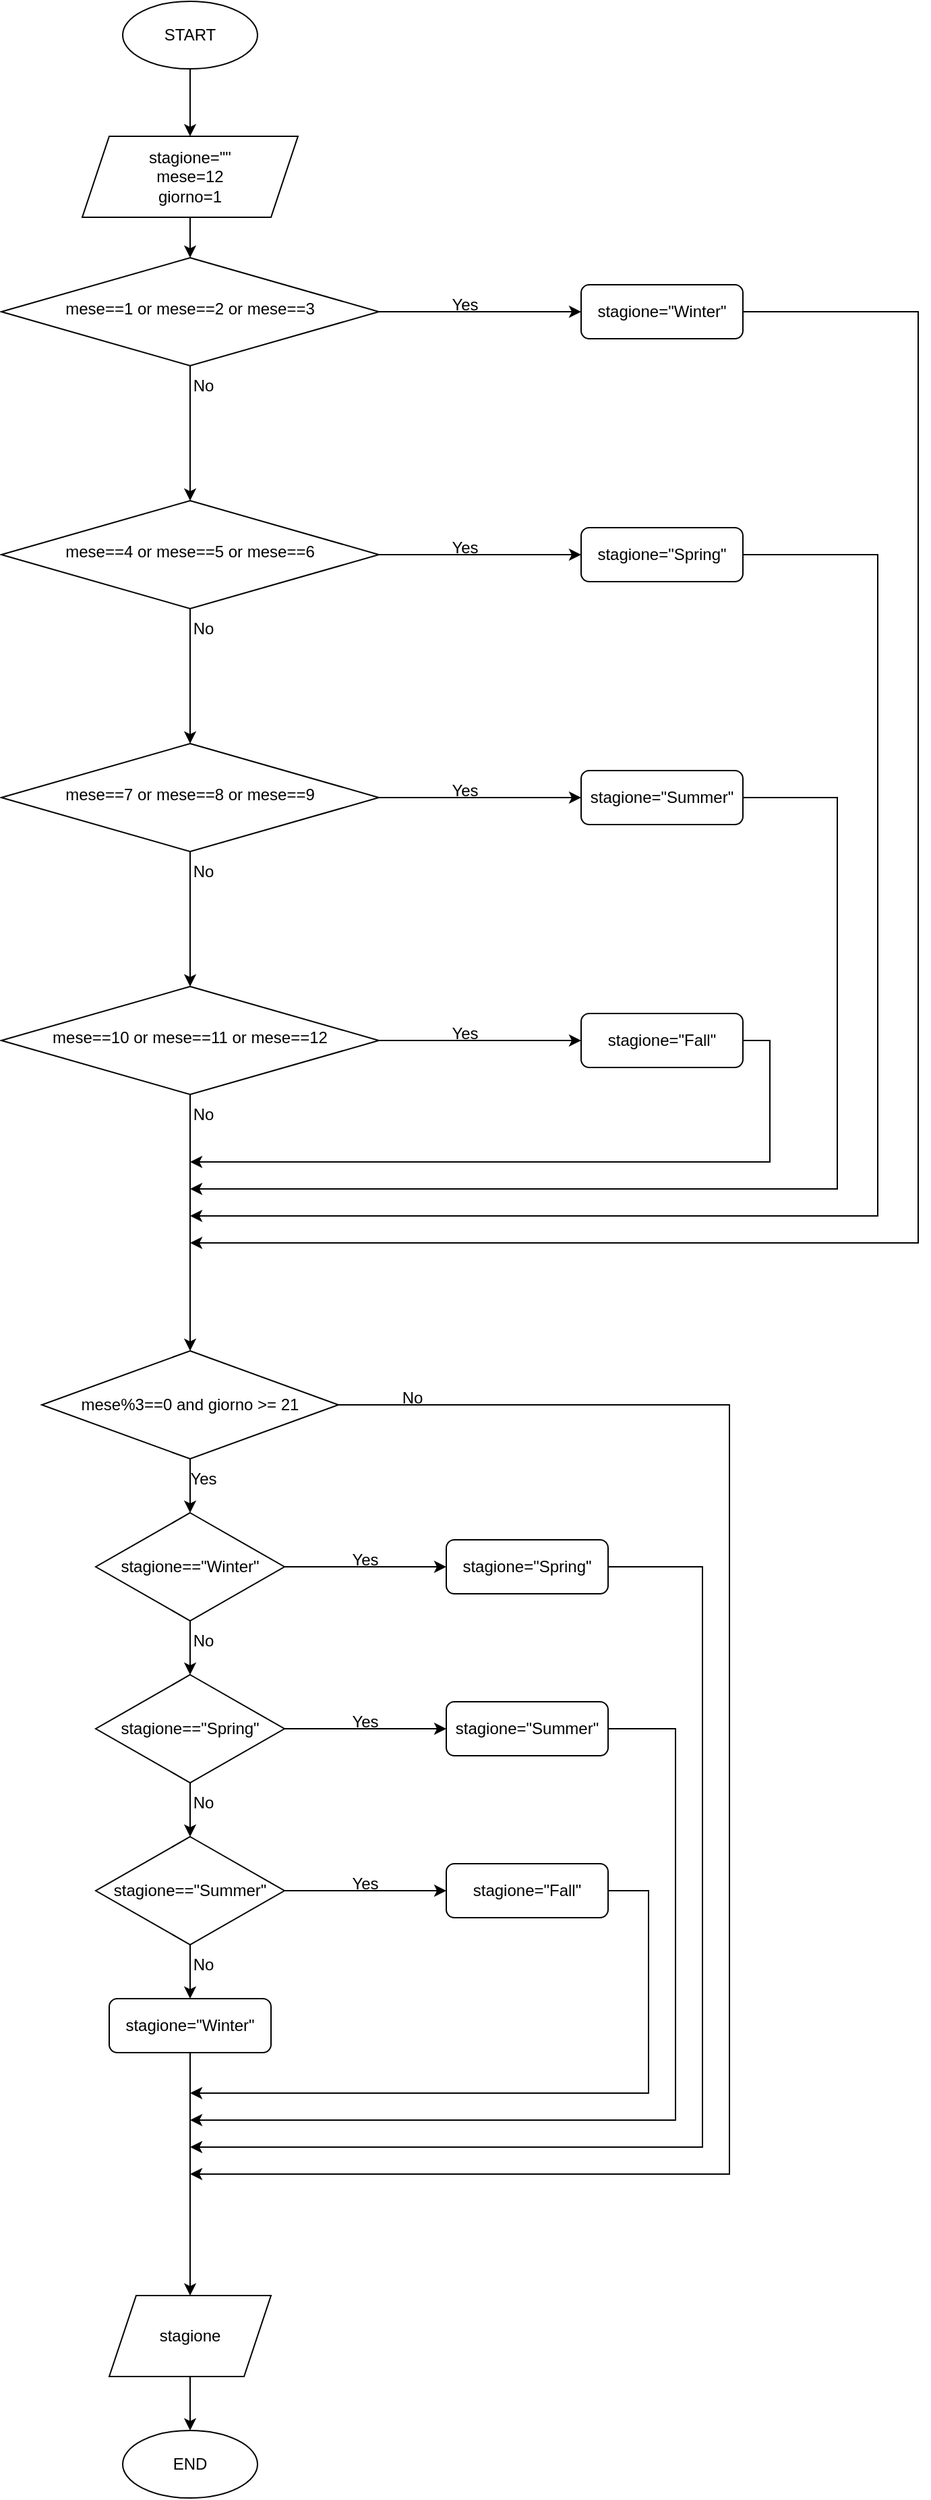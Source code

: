 <mxfile version="20.4.0" type="device"><diagram id="C5RBs43oDa-KdzZeNtuy" name="Page-1"><mxGraphModel dx="2062" dy="1924" grid="1" gridSize="10" guides="1" tooltips="1" connect="1" arrows="1" fold="1" page="1" pageScale="1" pageWidth="827" pageHeight="1169" math="0" shadow="0"><root><mxCell id="WIyWlLk6GJQsqaUBKTNV-0"/><mxCell id="WIyWlLk6GJQsqaUBKTNV-1" parent="WIyWlLk6GJQsqaUBKTNV-0"/><mxCell id="-9E23nB9NI5MWcDZELc0-7" style="edgeStyle=orthogonalEdgeStyle;rounded=0;orthogonalLoop=1;jettySize=auto;html=1;exitX=0.5;exitY=1;exitDx=0;exitDy=0;entryX=0.5;entryY=0;entryDx=0;entryDy=0;" edge="1" parent="WIyWlLk6GJQsqaUBKTNV-1" source="-9E23nB9NI5MWcDZELc0-33" target="WIyWlLk6GJQsqaUBKTNV-6"><mxGeometry relative="1" as="geometry"><mxPoint x="220" y="130" as="sourcePoint"/></mxGeometry></mxCell><mxCell id="-9E23nB9NI5MWcDZELc0-5" style="edgeStyle=orthogonalEdgeStyle;rounded=0;orthogonalLoop=1;jettySize=auto;html=1;exitX=0.5;exitY=1;exitDx=0;exitDy=0;entryX=0.5;entryY=0;entryDx=0;entryDy=0;" edge="1" parent="WIyWlLk6GJQsqaUBKTNV-1" source="WIyWlLk6GJQsqaUBKTNV-6"><mxGeometry relative="1" as="geometry"><mxPoint x="220" y="290" as="targetPoint"/></mxGeometry></mxCell><mxCell id="-9E23nB9NI5MWcDZELc0-6" style="edgeStyle=orthogonalEdgeStyle;rounded=0;orthogonalLoop=1;jettySize=auto;html=1;exitX=1;exitY=0.5;exitDx=0;exitDy=0;entryX=0;entryY=0.5;entryDx=0;entryDy=0;" edge="1" parent="WIyWlLk6GJQsqaUBKTNV-1" source="WIyWlLk6GJQsqaUBKTNV-6" target="WIyWlLk6GJQsqaUBKTNV-7"><mxGeometry relative="1" as="geometry"/></mxCell><mxCell id="WIyWlLk6GJQsqaUBKTNV-6" value="mese==1 or mese==2 or mese==3" style="rhombus;whiteSpace=wrap;html=1;shadow=0;fontFamily=Helvetica;fontSize=12;align=center;strokeWidth=1;spacing=6;spacingTop=-4;" parent="WIyWlLk6GJQsqaUBKTNV-1" vertex="1"><mxGeometry x="80" y="110" width="280" height="80" as="geometry"/></mxCell><mxCell id="-9E23nB9NI5MWcDZELc0-65" style="edgeStyle=orthogonalEdgeStyle;rounded=0;orthogonalLoop=1;jettySize=auto;html=1;exitX=1;exitY=0.5;exitDx=0;exitDy=0;" edge="1" parent="WIyWlLk6GJQsqaUBKTNV-1" source="WIyWlLk6GJQsqaUBKTNV-7"><mxGeometry relative="1" as="geometry"><mxPoint x="220" y="840" as="targetPoint"/><Array as="points"><mxPoint x="760" y="150"/><mxPoint x="760" y="840"/></Array></mxGeometry></mxCell><mxCell id="WIyWlLk6GJQsqaUBKTNV-7" value="stagione=&quot;Winter&quot;" style="rounded=1;whiteSpace=wrap;html=1;fontSize=12;glass=0;strokeWidth=1;shadow=0;" parent="WIyWlLk6GJQsqaUBKTNV-1" vertex="1"><mxGeometry x="510" y="130" width="120" height="40" as="geometry"/></mxCell><mxCell id="-9E23nB9NI5MWcDZELc0-1" style="edgeStyle=orthogonalEdgeStyle;rounded=0;orthogonalLoop=1;jettySize=auto;html=1;entryX=0.5;entryY=0;entryDx=0;entryDy=0;" edge="1" parent="WIyWlLk6GJQsqaUBKTNV-1" source="-9E23nB9NI5MWcDZELc0-0"><mxGeometry relative="1" as="geometry"><mxPoint x="220" y="20" as="targetPoint"/></mxGeometry></mxCell><mxCell id="-9E23nB9NI5MWcDZELc0-0" value="START" style="ellipse;whiteSpace=wrap;html=1;" vertex="1" parent="WIyWlLk6GJQsqaUBKTNV-1"><mxGeometry x="170" y="-80" width="100" height="50" as="geometry"/></mxCell><mxCell id="-9E23nB9NI5MWcDZELc0-8" value="Yes" style="text;html=1;strokeColor=none;fillColor=none;align=center;verticalAlign=middle;whiteSpace=wrap;rounded=0;" vertex="1" parent="WIyWlLk6GJQsqaUBKTNV-1"><mxGeometry x="414" y="140" width="20" height="10" as="geometry"/></mxCell><mxCell id="-9E23nB9NI5MWcDZELc0-9" value="No" style="text;html=1;strokeColor=none;fillColor=none;align=center;verticalAlign=middle;whiteSpace=wrap;rounded=0;" vertex="1" parent="WIyWlLk6GJQsqaUBKTNV-1"><mxGeometry x="220" y="200" width="20" height="10" as="geometry"/></mxCell><mxCell id="-9E23nB9NI5MWcDZELc0-33" value="&lt;div&gt;stagione=&quot;&quot;&lt;/div&gt;&lt;div&gt;mese=12&lt;/div&gt;&lt;div&gt;giorno=1&lt;br&gt;&lt;/div&gt;" style="shape=parallelogram;perimeter=parallelogramPerimeter;whiteSpace=wrap;html=1;fixedSize=1;" vertex="1" parent="WIyWlLk6GJQsqaUBKTNV-1"><mxGeometry x="140" y="20" width="160" height="60" as="geometry"/></mxCell><mxCell id="-9E23nB9NI5MWcDZELc0-35" style="edgeStyle=orthogonalEdgeStyle;rounded=0;orthogonalLoop=1;jettySize=auto;html=1;exitX=0.5;exitY=1;exitDx=0;exitDy=0;entryX=0.5;entryY=0;entryDx=0;entryDy=0;" edge="1" parent="WIyWlLk6GJQsqaUBKTNV-1" source="-9E23nB9NI5MWcDZELc0-37"><mxGeometry relative="1" as="geometry"><mxPoint x="220" y="470" as="targetPoint"/></mxGeometry></mxCell><mxCell id="-9E23nB9NI5MWcDZELc0-36" style="edgeStyle=orthogonalEdgeStyle;rounded=0;orthogonalLoop=1;jettySize=auto;html=1;exitX=1;exitY=0.5;exitDx=0;exitDy=0;entryX=0;entryY=0.5;entryDx=0;entryDy=0;" edge="1" parent="WIyWlLk6GJQsqaUBKTNV-1" source="-9E23nB9NI5MWcDZELc0-37" target="-9E23nB9NI5MWcDZELc0-39"><mxGeometry relative="1" as="geometry"/></mxCell><mxCell id="-9E23nB9NI5MWcDZELc0-37" value="mese==4 or mese==5 or mese==6" style="rhombus;whiteSpace=wrap;html=1;shadow=0;fontFamily=Helvetica;fontSize=12;align=center;strokeWidth=1;spacing=6;spacingTop=-4;" vertex="1" parent="WIyWlLk6GJQsqaUBKTNV-1"><mxGeometry x="80" y="290" width="280" height="80" as="geometry"/></mxCell><mxCell id="-9E23nB9NI5MWcDZELc0-64" style="edgeStyle=orthogonalEdgeStyle;rounded=0;orthogonalLoop=1;jettySize=auto;html=1;exitX=1;exitY=0.5;exitDx=0;exitDy=0;" edge="1" parent="WIyWlLk6GJQsqaUBKTNV-1" source="-9E23nB9NI5MWcDZELc0-39"><mxGeometry relative="1" as="geometry"><mxPoint x="220" y="820" as="targetPoint"/><Array as="points"><mxPoint x="730" y="330"/><mxPoint x="730" y="820"/></Array></mxGeometry></mxCell><mxCell id="-9E23nB9NI5MWcDZELc0-39" value="stagione=&quot;Spring&quot;" style="rounded=1;whiteSpace=wrap;html=1;fontSize=12;glass=0;strokeWidth=1;shadow=0;" vertex="1" parent="WIyWlLk6GJQsqaUBKTNV-1"><mxGeometry x="510" y="310" width="120" height="40" as="geometry"/></mxCell><mxCell id="-9E23nB9NI5MWcDZELc0-40" value="Yes" style="text;html=1;strokeColor=none;fillColor=none;align=center;verticalAlign=middle;whiteSpace=wrap;rounded=0;" vertex="1" parent="WIyWlLk6GJQsqaUBKTNV-1"><mxGeometry x="414" y="320" width="20" height="10" as="geometry"/></mxCell><mxCell id="-9E23nB9NI5MWcDZELc0-41" value="No" style="text;html=1;strokeColor=none;fillColor=none;align=center;verticalAlign=middle;whiteSpace=wrap;rounded=0;" vertex="1" parent="WIyWlLk6GJQsqaUBKTNV-1"><mxGeometry x="220" y="380" width="20" height="10" as="geometry"/></mxCell><mxCell id="-9E23nB9NI5MWcDZELc0-42" style="edgeStyle=orthogonalEdgeStyle;rounded=0;orthogonalLoop=1;jettySize=auto;html=1;exitX=0.5;exitY=1;exitDx=0;exitDy=0;entryX=0.5;entryY=0;entryDx=0;entryDy=0;" edge="1" parent="WIyWlLk6GJQsqaUBKTNV-1" source="-9E23nB9NI5MWcDZELc0-44"><mxGeometry relative="1" as="geometry"><mxPoint x="220" y="650" as="targetPoint"/></mxGeometry></mxCell><mxCell id="-9E23nB9NI5MWcDZELc0-43" style="edgeStyle=orthogonalEdgeStyle;rounded=0;orthogonalLoop=1;jettySize=auto;html=1;exitX=1;exitY=0.5;exitDx=0;exitDy=0;entryX=0;entryY=0.5;entryDx=0;entryDy=0;" edge="1" parent="WIyWlLk6GJQsqaUBKTNV-1" source="-9E23nB9NI5MWcDZELc0-44" target="-9E23nB9NI5MWcDZELc0-46"><mxGeometry relative="1" as="geometry"/></mxCell><mxCell id="-9E23nB9NI5MWcDZELc0-44" value="mese==7 or mese==8 or mese==9" style="rhombus;whiteSpace=wrap;html=1;shadow=0;fontFamily=Helvetica;fontSize=12;align=center;strokeWidth=1;spacing=6;spacingTop=-4;" vertex="1" parent="WIyWlLk6GJQsqaUBKTNV-1"><mxGeometry x="80" y="470" width="280" height="80" as="geometry"/></mxCell><mxCell id="-9E23nB9NI5MWcDZELc0-62" style="edgeStyle=orthogonalEdgeStyle;rounded=0;orthogonalLoop=1;jettySize=auto;html=1;exitX=1;exitY=0.5;exitDx=0;exitDy=0;" edge="1" parent="WIyWlLk6GJQsqaUBKTNV-1" source="-9E23nB9NI5MWcDZELc0-46"><mxGeometry relative="1" as="geometry"><mxPoint x="220" y="800" as="targetPoint"/><Array as="points"><mxPoint x="700" y="510"/><mxPoint x="700" y="800"/></Array></mxGeometry></mxCell><mxCell id="-9E23nB9NI5MWcDZELc0-46" value="stagione=&quot;Summer&quot;" style="rounded=1;whiteSpace=wrap;html=1;fontSize=12;glass=0;strokeWidth=1;shadow=0;" vertex="1" parent="WIyWlLk6GJQsqaUBKTNV-1"><mxGeometry x="510" y="490" width="120" height="40" as="geometry"/></mxCell><mxCell id="-9E23nB9NI5MWcDZELc0-47" value="Yes" style="text;html=1;strokeColor=none;fillColor=none;align=center;verticalAlign=middle;whiteSpace=wrap;rounded=0;" vertex="1" parent="WIyWlLk6GJQsqaUBKTNV-1"><mxGeometry x="414" y="500" width="20" height="10" as="geometry"/></mxCell><mxCell id="-9E23nB9NI5MWcDZELc0-48" value="No" style="text;html=1;strokeColor=none;fillColor=none;align=center;verticalAlign=middle;whiteSpace=wrap;rounded=0;" vertex="1" parent="WIyWlLk6GJQsqaUBKTNV-1"><mxGeometry x="220" y="560" width="20" height="10" as="geometry"/></mxCell><mxCell id="-9E23nB9NI5MWcDZELc0-49" style="edgeStyle=orthogonalEdgeStyle;rounded=0;orthogonalLoop=1;jettySize=auto;html=1;exitX=0.5;exitY=1;exitDx=0;exitDy=0;" edge="1" parent="WIyWlLk6GJQsqaUBKTNV-1" source="-9E23nB9NI5MWcDZELc0-51"><mxGeometry relative="1" as="geometry"><mxPoint x="220" y="920" as="targetPoint"/></mxGeometry></mxCell><mxCell id="-9E23nB9NI5MWcDZELc0-50" style="edgeStyle=orthogonalEdgeStyle;rounded=0;orthogonalLoop=1;jettySize=auto;html=1;exitX=1;exitY=0.5;exitDx=0;exitDy=0;entryX=0;entryY=0.5;entryDx=0;entryDy=0;" edge="1" parent="WIyWlLk6GJQsqaUBKTNV-1" source="-9E23nB9NI5MWcDZELc0-51" target="-9E23nB9NI5MWcDZELc0-53"><mxGeometry relative="1" as="geometry"/></mxCell><mxCell id="-9E23nB9NI5MWcDZELc0-51" value="mese==10 or mese==11 or mese==12" style="rhombus;whiteSpace=wrap;html=1;shadow=0;fontFamily=Helvetica;fontSize=12;align=center;strokeWidth=1;spacing=6;spacingTop=-4;" vertex="1" parent="WIyWlLk6GJQsqaUBKTNV-1"><mxGeometry x="80" y="650" width="280" height="80" as="geometry"/></mxCell><mxCell id="-9E23nB9NI5MWcDZELc0-52" style="edgeStyle=orthogonalEdgeStyle;rounded=0;orthogonalLoop=1;jettySize=auto;html=1;exitX=1;exitY=0.5;exitDx=0;exitDy=0;" edge="1" parent="WIyWlLk6GJQsqaUBKTNV-1" source="-9E23nB9NI5MWcDZELc0-53"><mxGeometry relative="1" as="geometry"><mxPoint x="220" y="780" as="targetPoint"/><Array as="points"><mxPoint x="650" y="690"/><mxPoint x="650" y="780"/></Array></mxGeometry></mxCell><mxCell id="-9E23nB9NI5MWcDZELc0-53" value="stagione=&quot;Fall&quot;" style="rounded=1;whiteSpace=wrap;html=1;fontSize=12;glass=0;strokeWidth=1;shadow=0;" vertex="1" parent="WIyWlLk6GJQsqaUBKTNV-1"><mxGeometry x="510" y="670" width="120" height="40" as="geometry"/></mxCell><mxCell id="-9E23nB9NI5MWcDZELc0-54" value="Yes" style="text;html=1;strokeColor=none;fillColor=none;align=center;verticalAlign=middle;whiteSpace=wrap;rounded=0;" vertex="1" parent="WIyWlLk6GJQsqaUBKTNV-1"><mxGeometry x="414" y="680" width="20" height="10" as="geometry"/></mxCell><mxCell id="-9E23nB9NI5MWcDZELc0-55" value="No" style="text;html=1;strokeColor=none;fillColor=none;align=center;verticalAlign=middle;whiteSpace=wrap;rounded=0;" vertex="1" parent="WIyWlLk6GJQsqaUBKTNV-1"><mxGeometry x="220" y="740" width="20" height="10" as="geometry"/></mxCell><mxCell id="-9E23nB9NI5MWcDZELc0-67" style="edgeStyle=orthogonalEdgeStyle;rounded=0;orthogonalLoop=1;jettySize=auto;html=1;exitX=0.5;exitY=1;exitDx=0;exitDy=0;entryX=0.5;entryY=0;entryDx=0;entryDy=0;" edge="1" parent="WIyWlLk6GJQsqaUBKTNV-1" source="-9E23nB9NI5MWcDZELc0-57" target="-9E23nB9NI5MWcDZELc0-66"><mxGeometry relative="1" as="geometry"/></mxCell><mxCell id="-9E23nB9NI5MWcDZELc0-102" style="edgeStyle=orthogonalEdgeStyle;rounded=0;orthogonalLoop=1;jettySize=auto;html=1;exitX=1;exitY=0.5;exitDx=0;exitDy=0;" edge="1" parent="WIyWlLk6GJQsqaUBKTNV-1" source="-9E23nB9NI5MWcDZELc0-57"><mxGeometry relative="1" as="geometry"><mxPoint x="220" y="1530" as="targetPoint"/><Array as="points"><mxPoint x="620" y="960"/><mxPoint x="620" y="1530"/></Array></mxGeometry></mxCell><mxCell id="-9E23nB9NI5MWcDZELc0-57" value="mese%3==0 and giorno &amp;gt;= 21" style="rhombus;whiteSpace=wrap;html=1;" vertex="1" parent="WIyWlLk6GJQsqaUBKTNV-1"><mxGeometry x="110" y="920" width="220" height="80" as="geometry"/></mxCell><mxCell id="-9E23nB9NI5MWcDZELc0-60" value="No" style="text;html=1;strokeColor=none;fillColor=none;align=center;verticalAlign=middle;whiteSpace=wrap;rounded=0;" vertex="1" parent="WIyWlLk6GJQsqaUBKTNV-1"><mxGeometry x="375" y="950" width="20" height="10" as="geometry"/></mxCell><mxCell id="-9E23nB9NI5MWcDZELc0-61" value="Yes" style="text;html=1;strokeColor=none;fillColor=none;align=center;verticalAlign=middle;whiteSpace=wrap;rounded=0;" vertex="1" parent="WIyWlLk6GJQsqaUBKTNV-1"><mxGeometry x="220" y="1010" width="20" height="10" as="geometry"/></mxCell><mxCell id="-9E23nB9NI5MWcDZELc0-68" style="edgeStyle=orthogonalEdgeStyle;rounded=0;orthogonalLoop=1;jettySize=auto;html=1;exitX=1;exitY=0.5;exitDx=0;exitDy=0;" edge="1" parent="WIyWlLk6GJQsqaUBKTNV-1" source="-9E23nB9NI5MWcDZELc0-66"><mxGeometry relative="1" as="geometry"><mxPoint x="410" y="1080" as="targetPoint"/></mxGeometry></mxCell><mxCell id="-9E23nB9NI5MWcDZELc0-71" style="edgeStyle=orthogonalEdgeStyle;rounded=0;orthogonalLoop=1;jettySize=auto;html=1;exitX=0.5;exitY=1;exitDx=0;exitDy=0;" edge="1" parent="WIyWlLk6GJQsqaUBKTNV-1" source="-9E23nB9NI5MWcDZELc0-66"><mxGeometry relative="1" as="geometry"><mxPoint x="220" y="1160" as="targetPoint"/></mxGeometry></mxCell><mxCell id="-9E23nB9NI5MWcDZELc0-66" value="stagione==&quot;Winter&quot;" style="rhombus;whiteSpace=wrap;html=1;" vertex="1" parent="WIyWlLk6GJQsqaUBKTNV-1"><mxGeometry x="150" y="1040" width="140" height="80" as="geometry"/></mxCell><mxCell id="-9E23nB9NI5MWcDZELc0-101" style="edgeStyle=orthogonalEdgeStyle;rounded=0;orthogonalLoop=1;jettySize=auto;html=1;exitX=1;exitY=0.5;exitDx=0;exitDy=0;" edge="1" parent="WIyWlLk6GJQsqaUBKTNV-1" source="-9E23nB9NI5MWcDZELc0-69"><mxGeometry relative="1" as="geometry"><mxPoint x="220" y="1510" as="targetPoint"/><Array as="points"><mxPoint x="600" y="1080"/><mxPoint x="600" y="1510"/><mxPoint x="590" y="1510"/></Array></mxGeometry></mxCell><mxCell id="-9E23nB9NI5MWcDZELc0-69" value="stagione=&quot;Spring&quot;" style="rounded=1;whiteSpace=wrap;html=1;fontSize=12;glass=0;strokeWidth=1;shadow=0;" vertex="1" parent="WIyWlLk6GJQsqaUBKTNV-1"><mxGeometry x="410" y="1060" width="120" height="40" as="geometry"/></mxCell><mxCell id="-9E23nB9NI5MWcDZELc0-70" value="Yes" style="text;html=1;strokeColor=none;fillColor=none;align=center;verticalAlign=middle;whiteSpace=wrap;rounded=0;" vertex="1" parent="WIyWlLk6GJQsqaUBKTNV-1"><mxGeometry x="340" y="1070" width="20" height="10" as="geometry"/></mxCell><mxCell id="-9E23nB9NI5MWcDZELc0-72" style="edgeStyle=orthogonalEdgeStyle;rounded=0;orthogonalLoop=1;jettySize=auto;html=1;exitX=1;exitY=0.5;exitDx=0;exitDy=0;" edge="1" parent="WIyWlLk6GJQsqaUBKTNV-1" source="-9E23nB9NI5MWcDZELc0-74"><mxGeometry relative="1" as="geometry"><mxPoint x="410" y="1200" as="targetPoint"/></mxGeometry></mxCell><mxCell id="-9E23nB9NI5MWcDZELc0-73" style="edgeStyle=orthogonalEdgeStyle;rounded=0;orthogonalLoop=1;jettySize=auto;html=1;exitX=0.5;exitY=1;exitDx=0;exitDy=0;" edge="1" parent="WIyWlLk6GJQsqaUBKTNV-1" source="-9E23nB9NI5MWcDZELc0-74"><mxGeometry relative="1" as="geometry"><mxPoint x="220" y="1280" as="targetPoint"/></mxGeometry></mxCell><mxCell id="-9E23nB9NI5MWcDZELc0-74" value="stagione==&quot;Spring&quot;" style="rhombus;whiteSpace=wrap;html=1;" vertex="1" parent="WIyWlLk6GJQsqaUBKTNV-1"><mxGeometry x="150" y="1160" width="140" height="80" as="geometry"/></mxCell><mxCell id="-9E23nB9NI5MWcDZELc0-100" style="edgeStyle=orthogonalEdgeStyle;rounded=0;orthogonalLoop=1;jettySize=auto;html=1;exitX=1;exitY=0.5;exitDx=0;exitDy=0;" edge="1" parent="WIyWlLk6GJQsqaUBKTNV-1" source="-9E23nB9NI5MWcDZELc0-75"><mxGeometry relative="1" as="geometry"><mxPoint x="220" y="1490" as="targetPoint"/><Array as="points"><mxPoint x="580" y="1200"/><mxPoint x="580" y="1490"/><mxPoint x="570" y="1490"/></Array></mxGeometry></mxCell><mxCell id="-9E23nB9NI5MWcDZELc0-75" value="stagione=&quot;Summer&quot;" style="rounded=1;whiteSpace=wrap;html=1;fontSize=12;glass=0;strokeWidth=1;shadow=0;" vertex="1" parent="WIyWlLk6GJQsqaUBKTNV-1"><mxGeometry x="410" y="1180" width="120" height="40" as="geometry"/></mxCell><mxCell id="-9E23nB9NI5MWcDZELc0-76" value="Yes" style="text;html=1;strokeColor=none;fillColor=none;align=center;verticalAlign=middle;whiteSpace=wrap;rounded=0;" vertex="1" parent="WIyWlLk6GJQsqaUBKTNV-1"><mxGeometry x="340" y="1190" width="20" height="10" as="geometry"/></mxCell><mxCell id="-9E23nB9NI5MWcDZELc0-77" style="edgeStyle=orthogonalEdgeStyle;rounded=0;orthogonalLoop=1;jettySize=auto;html=1;exitX=1;exitY=0.5;exitDx=0;exitDy=0;" edge="1" parent="WIyWlLk6GJQsqaUBKTNV-1" source="-9E23nB9NI5MWcDZELc0-79"><mxGeometry relative="1" as="geometry"><mxPoint x="410" y="1320" as="targetPoint"/></mxGeometry></mxCell><mxCell id="-9E23nB9NI5MWcDZELc0-78" style="edgeStyle=orthogonalEdgeStyle;rounded=0;orthogonalLoop=1;jettySize=auto;html=1;exitX=0.5;exitY=1;exitDx=0;exitDy=0;" edge="1" parent="WIyWlLk6GJQsqaUBKTNV-1" source="-9E23nB9NI5MWcDZELc0-79"><mxGeometry relative="1" as="geometry"><mxPoint x="220" y="1400" as="targetPoint"/></mxGeometry></mxCell><mxCell id="-9E23nB9NI5MWcDZELc0-79" value="stagione==&quot;Summer&quot;" style="rhombus;whiteSpace=wrap;html=1;" vertex="1" parent="WIyWlLk6GJQsqaUBKTNV-1"><mxGeometry x="150" y="1280" width="140" height="80" as="geometry"/></mxCell><mxCell id="-9E23nB9NI5MWcDZELc0-96" style="edgeStyle=orthogonalEdgeStyle;rounded=0;orthogonalLoop=1;jettySize=auto;html=1;exitX=1;exitY=0.5;exitDx=0;exitDy=0;" edge="1" parent="WIyWlLk6GJQsqaUBKTNV-1" source="-9E23nB9NI5MWcDZELc0-80"><mxGeometry relative="1" as="geometry"><mxPoint x="220" y="1470" as="targetPoint"/><Array as="points"><mxPoint x="560" y="1320"/><mxPoint x="560" y="1470"/></Array></mxGeometry></mxCell><mxCell id="-9E23nB9NI5MWcDZELc0-80" value="stagione=&quot;Fall&quot;" style="rounded=1;whiteSpace=wrap;html=1;fontSize=12;glass=0;strokeWidth=1;shadow=0;" vertex="1" parent="WIyWlLk6GJQsqaUBKTNV-1"><mxGeometry x="410" y="1300" width="120" height="40" as="geometry"/></mxCell><mxCell id="-9E23nB9NI5MWcDZELc0-81" value="Yes" style="text;html=1;strokeColor=none;fillColor=none;align=center;verticalAlign=middle;whiteSpace=wrap;rounded=0;" vertex="1" parent="WIyWlLk6GJQsqaUBKTNV-1"><mxGeometry x="340" y="1310" width="20" height="10" as="geometry"/></mxCell><mxCell id="-9E23nB9NI5MWcDZELc0-91" style="edgeStyle=orthogonalEdgeStyle;rounded=0;orthogonalLoop=1;jettySize=auto;html=1;" edge="1" parent="WIyWlLk6GJQsqaUBKTNV-1" source="-9E23nB9NI5MWcDZELc0-87"><mxGeometry relative="1" as="geometry"><mxPoint x="220" y="1620" as="targetPoint"/></mxGeometry></mxCell><mxCell id="-9E23nB9NI5MWcDZELc0-87" value="stagione=&quot;Winter&quot;" style="rounded=1;whiteSpace=wrap;html=1;fontSize=12;glass=0;strokeWidth=1;shadow=0;" vertex="1" parent="WIyWlLk6GJQsqaUBKTNV-1"><mxGeometry x="160" y="1400" width="120" height="40" as="geometry"/></mxCell><mxCell id="-9E23nB9NI5MWcDZELc0-88" value="No" style="text;html=1;strokeColor=none;fillColor=none;align=center;verticalAlign=middle;whiteSpace=wrap;rounded=0;" vertex="1" parent="WIyWlLk6GJQsqaUBKTNV-1"><mxGeometry x="220" y="1130" width="20" height="10" as="geometry"/></mxCell><mxCell id="-9E23nB9NI5MWcDZELc0-89" value="No" style="text;html=1;strokeColor=none;fillColor=none;align=center;verticalAlign=middle;whiteSpace=wrap;rounded=0;" vertex="1" parent="WIyWlLk6GJQsqaUBKTNV-1"><mxGeometry x="220" y="1250" width="20" height="10" as="geometry"/></mxCell><mxCell id="-9E23nB9NI5MWcDZELc0-90" value="No" style="text;html=1;strokeColor=none;fillColor=none;align=center;verticalAlign=middle;whiteSpace=wrap;rounded=0;" vertex="1" parent="WIyWlLk6GJQsqaUBKTNV-1"><mxGeometry x="220" y="1370" width="20" height="10" as="geometry"/></mxCell><mxCell id="-9E23nB9NI5MWcDZELc0-92" value="END" style="ellipse;whiteSpace=wrap;html=1;" vertex="1" parent="WIyWlLk6GJQsqaUBKTNV-1"><mxGeometry x="170" y="1720" width="100" height="50" as="geometry"/></mxCell><mxCell id="-9E23nB9NI5MWcDZELc0-95" style="edgeStyle=orthogonalEdgeStyle;rounded=0;orthogonalLoop=1;jettySize=auto;html=1;exitX=0.5;exitY=1;exitDx=0;exitDy=0;entryX=0.5;entryY=0;entryDx=0;entryDy=0;" edge="1" parent="WIyWlLk6GJQsqaUBKTNV-1" source="-9E23nB9NI5MWcDZELc0-93" target="-9E23nB9NI5MWcDZELc0-92"><mxGeometry relative="1" as="geometry"/></mxCell><mxCell id="-9E23nB9NI5MWcDZELc0-93" value="stagione" style="shape=parallelogram;perimeter=parallelogramPerimeter;whiteSpace=wrap;html=1;fixedSize=1;" vertex="1" parent="WIyWlLk6GJQsqaUBKTNV-1"><mxGeometry x="160" y="1620" width="120" height="60" as="geometry"/></mxCell></root></mxGraphModel></diagram></mxfile>